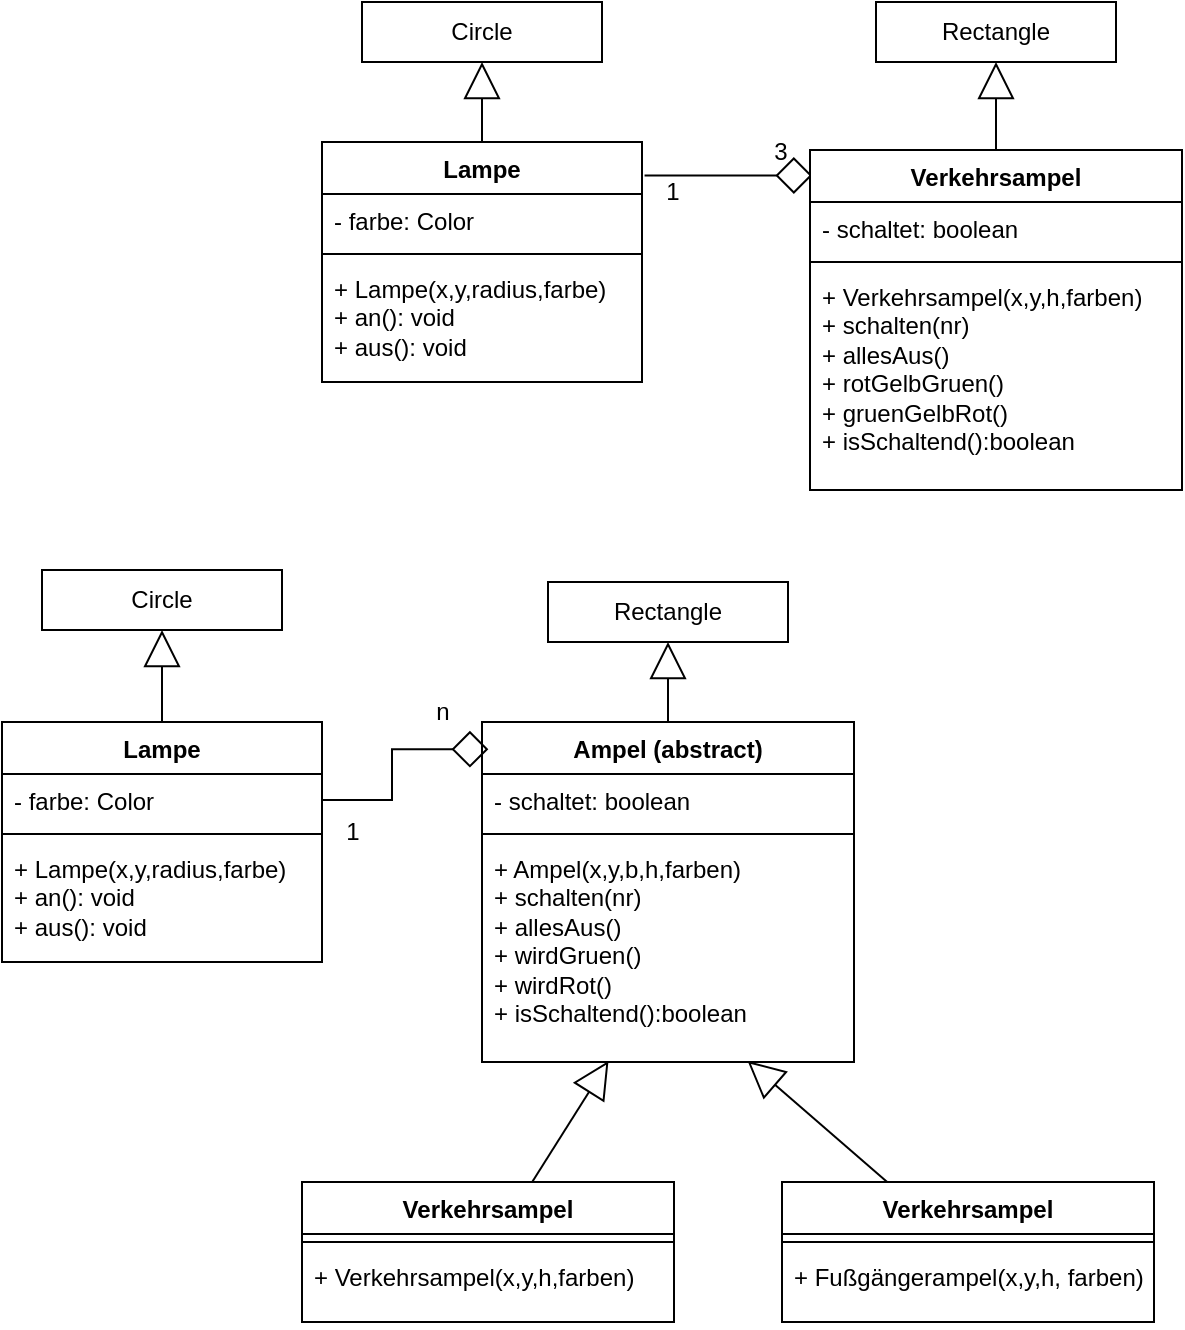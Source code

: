 <mxfile version="24.7.8">
  <diagram name="Seite-1" id="z6wTtBCh7NXx58Hlxl3K">
    <mxGraphModel dx="1050" dy="621" grid="1" gridSize="10" guides="1" tooltips="1" connect="1" arrows="1" fold="1" page="1" pageScale="1" pageWidth="827" pageHeight="1169" math="0" shadow="0">
      <root>
        <mxCell id="0" />
        <mxCell id="1" parent="0" />
        <mxCell id="4R28J3MM1DJTVRBlOuDF-10" value="Circle" style="rounded=0;whiteSpace=wrap;html=1;" parent="1" vertex="1">
          <mxGeometry x="210" y="40" width="120" height="30" as="geometry" />
        </mxCell>
        <mxCell id="NXsVukzLSNer_sT8EOo0-5" style="rounded=0;orthogonalLoop=1;jettySize=auto;html=1;endArrow=diamond;endFill=0;endSize=16;entryX=0.006;entryY=0.075;entryDx=0;entryDy=0;entryPerimeter=0;edgeStyle=orthogonalEdgeStyle;exitX=1.008;exitY=0.14;exitDx=0;exitDy=0;exitPerimeter=0;" edge="1" parent="1" source="4R28J3MM1DJTVRBlOuDF-11" target="NXsVukzLSNer_sT8EOo0-1">
          <mxGeometry relative="1" as="geometry" />
        </mxCell>
        <mxCell id="4R28J3MM1DJTVRBlOuDF-11" value="Lampe" style="swimlane;fontStyle=1;align=center;verticalAlign=top;childLayout=stackLayout;horizontal=1;startSize=26;horizontalStack=0;resizeParent=1;resizeParentMax=0;resizeLast=0;collapsible=1;marginBottom=0;whiteSpace=wrap;html=1;" parent="1" vertex="1">
          <mxGeometry x="190" y="110" width="160" height="120" as="geometry" />
        </mxCell>
        <mxCell id="4R28J3MM1DJTVRBlOuDF-12" value="- farbe: Color" style="text;strokeColor=none;fillColor=none;align=left;verticalAlign=top;spacingLeft=4;spacingRight=4;overflow=hidden;rotatable=0;points=[[0,0.5],[1,0.5]];portConstraint=eastwest;whiteSpace=wrap;html=1;" parent="4R28J3MM1DJTVRBlOuDF-11" vertex="1">
          <mxGeometry y="26" width="160" height="26" as="geometry" />
        </mxCell>
        <mxCell id="4R28J3MM1DJTVRBlOuDF-13" value="" style="line;strokeWidth=1;fillColor=none;align=left;verticalAlign=middle;spacingTop=-1;spacingLeft=3;spacingRight=3;rotatable=0;labelPosition=right;points=[];portConstraint=eastwest;strokeColor=inherit;" parent="4R28J3MM1DJTVRBlOuDF-11" vertex="1">
          <mxGeometry y="52" width="160" height="8" as="geometry" />
        </mxCell>
        <mxCell id="4R28J3MM1DJTVRBlOuDF-14" value="&lt;div&gt;+ Lampe(x,y,radius,farbe)&lt;/div&gt;+ an(): void&lt;div&gt;+ aus(): void&lt;/div&gt;" style="text;strokeColor=none;fillColor=none;align=left;verticalAlign=top;spacingLeft=4;spacingRight=4;overflow=hidden;rotatable=0;points=[[0,0.5],[1,0.5]];portConstraint=eastwest;whiteSpace=wrap;html=1;" parent="4R28J3MM1DJTVRBlOuDF-11" vertex="1">
          <mxGeometry y="60" width="160" height="60" as="geometry" />
        </mxCell>
        <mxCell id="4R28J3MM1DJTVRBlOuDF-15" style="edgeStyle=orthogonalEdgeStyle;rounded=0;orthogonalLoop=1;jettySize=auto;html=1;entryX=0.5;entryY=1;entryDx=0;entryDy=0;endArrow=block;endFill=0;startSize=16;endSize=16;" parent="1" source="4R28J3MM1DJTVRBlOuDF-11" target="4R28J3MM1DJTVRBlOuDF-10" edge="1">
          <mxGeometry relative="1" as="geometry" />
        </mxCell>
        <mxCell id="NXsVukzLSNer_sT8EOo0-9" style="edgeStyle=orthogonalEdgeStyle;rounded=0;orthogonalLoop=1;jettySize=auto;html=1;entryX=0.5;entryY=1;entryDx=0;entryDy=0;endArrow=block;endFill=0;endSize=16;" edge="1" parent="1" source="NXsVukzLSNer_sT8EOo0-1" target="NXsVukzLSNer_sT8EOo0-8">
          <mxGeometry relative="1" as="geometry" />
        </mxCell>
        <mxCell id="NXsVukzLSNer_sT8EOo0-1" value="Verkehrsampel" style="swimlane;fontStyle=1;align=center;verticalAlign=top;childLayout=stackLayout;horizontal=1;startSize=26;horizontalStack=0;resizeParent=1;resizeParentMax=0;resizeLast=0;collapsible=1;marginBottom=0;whiteSpace=wrap;html=1;" vertex="1" parent="1">
          <mxGeometry x="434" y="114" width="186" height="170" as="geometry" />
        </mxCell>
        <mxCell id="NXsVukzLSNer_sT8EOo0-2" value="- schaltet: boolean" style="text;strokeColor=none;fillColor=none;align=left;verticalAlign=top;spacingLeft=4;spacingRight=4;overflow=hidden;rotatable=0;points=[[0,0.5],[1,0.5]];portConstraint=eastwest;whiteSpace=wrap;html=1;" vertex="1" parent="NXsVukzLSNer_sT8EOo0-1">
          <mxGeometry y="26" width="186" height="26" as="geometry" />
        </mxCell>
        <mxCell id="NXsVukzLSNer_sT8EOo0-3" value="" style="line;strokeWidth=1;fillColor=none;align=left;verticalAlign=middle;spacingTop=-1;spacingLeft=3;spacingRight=3;rotatable=0;labelPosition=right;points=[];portConstraint=eastwest;strokeColor=inherit;" vertex="1" parent="NXsVukzLSNer_sT8EOo0-1">
          <mxGeometry y="52" width="186" height="8" as="geometry" />
        </mxCell>
        <mxCell id="NXsVukzLSNer_sT8EOo0-4" value="&lt;div&gt;+ Verkehrsampel(x,y,h,farben)&lt;/div&gt;+ schalten(nr)&lt;div&gt;+ allesAus()&lt;/div&gt;&lt;div&gt;+ rotGelbGruen()&lt;/div&gt;&lt;div&gt;+ gruenGelbRot()&lt;/div&gt;&lt;div&gt;+ isSchaltend():boolean&lt;/div&gt;" style="text;strokeColor=none;fillColor=none;align=left;verticalAlign=top;spacingLeft=4;spacingRight=4;overflow=hidden;rotatable=0;points=[[0,0.5],[1,0.5]];portConstraint=eastwest;whiteSpace=wrap;html=1;" vertex="1" parent="NXsVukzLSNer_sT8EOo0-1">
          <mxGeometry y="60" width="186" height="110" as="geometry" />
        </mxCell>
        <mxCell id="NXsVukzLSNer_sT8EOo0-6" value="1" style="text;html=1;align=center;verticalAlign=middle;resizable=0;points=[];autosize=1;strokeColor=none;fillColor=none;" vertex="1" parent="1">
          <mxGeometry x="350" y="120" width="30" height="30" as="geometry" />
        </mxCell>
        <mxCell id="NXsVukzLSNer_sT8EOo0-7" value="3" style="text;html=1;align=center;verticalAlign=middle;resizable=0;points=[];autosize=1;strokeColor=none;fillColor=none;" vertex="1" parent="1">
          <mxGeometry x="404" y="100" width="30" height="30" as="geometry" />
        </mxCell>
        <mxCell id="NXsVukzLSNer_sT8EOo0-8" value="Rectangle" style="rounded=0;whiteSpace=wrap;html=1;" vertex="1" parent="1">
          <mxGeometry x="467" y="40" width="120" height="30" as="geometry" />
        </mxCell>
        <mxCell id="NXsVukzLSNer_sT8EOo0-36" style="edgeStyle=orthogonalEdgeStyle;rounded=0;orthogonalLoop=1;jettySize=auto;html=1;strokeColor=default;align=center;verticalAlign=middle;fontFamily=Helvetica;fontSize=11;fontColor=default;labelBackgroundColor=default;endArrow=block;endFill=0;endSize=16;" edge="1" parent="1" source="NXsVukzLSNer_sT8EOo0-11" target="NXsVukzLSNer_sT8EOo0-33">
          <mxGeometry relative="1" as="geometry" />
        </mxCell>
        <mxCell id="NXsVukzLSNer_sT8EOo0-11" value="Ampel (abstract)" style="swimlane;fontStyle=1;align=center;verticalAlign=top;childLayout=stackLayout;horizontal=1;startSize=26;horizontalStack=0;resizeParent=1;resizeParentMax=0;resizeLast=0;collapsible=1;marginBottom=0;whiteSpace=wrap;html=1;" vertex="1" parent="1">
          <mxGeometry x="270" y="400" width="186" height="170" as="geometry" />
        </mxCell>
        <mxCell id="NXsVukzLSNer_sT8EOo0-12" value="- schaltet: boolean" style="text;strokeColor=none;fillColor=none;align=left;verticalAlign=top;spacingLeft=4;spacingRight=4;overflow=hidden;rotatable=0;points=[[0,0.5],[1,0.5]];portConstraint=eastwest;whiteSpace=wrap;html=1;" vertex="1" parent="NXsVukzLSNer_sT8EOo0-11">
          <mxGeometry y="26" width="186" height="26" as="geometry" />
        </mxCell>
        <mxCell id="NXsVukzLSNer_sT8EOo0-13" value="" style="line;strokeWidth=1;fillColor=none;align=left;verticalAlign=middle;spacingTop=-1;spacingLeft=3;spacingRight=3;rotatable=0;labelPosition=right;points=[];portConstraint=eastwest;strokeColor=inherit;" vertex="1" parent="NXsVukzLSNer_sT8EOo0-11">
          <mxGeometry y="52" width="186" height="8" as="geometry" />
        </mxCell>
        <mxCell id="NXsVukzLSNer_sT8EOo0-14" value="&lt;div&gt;+ Ampel(x,y,b,h,farben)&lt;/div&gt;+ schalten(nr)&lt;div&gt;+ allesAus()&lt;/div&gt;&lt;div&gt;+ wirdGruen()&lt;/div&gt;&lt;div&gt;+ wirdRot()&lt;/div&gt;&lt;div&gt;+ isSchaltend():boolean&lt;/div&gt;" style="text;strokeColor=none;fillColor=none;align=left;verticalAlign=top;spacingLeft=4;spacingRight=4;overflow=hidden;rotatable=0;points=[[0,0.5],[1,0.5]];portConstraint=eastwest;whiteSpace=wrap;html=1;" vertex="1" parent="NXsVukzLSNer_sT8EOo0-11">
          <mxGeometry y="60" width="186" height="110" as="geometry" />
        </mxCell>
        <mxCell id="NXsVukzLSNer_sT8EOo0-35" style="edgeStyle=orthogonalEdgeStyle;rounded=0;orthogonalLoop=1;jettySize=auto;html=1;entryX=0.5;entryY=1;entryDx=0;entryDy=0;strokeColor=default;align=center;verticalAlign=middle;fontFamily=Helvetica;fontSize=11;fontColor=default;labelBackgroundColor=default;endArrow=block;endFill=0;endSize=16;" edge="1" parent="1" source="NXsVukzLSNer_sT8EOo0-15" target="NXsVukzLSNer_sT8EOo0-32">
          <mxGeometry relative="1" as="geometry" />
        </mxCell>
        <mxCell id="NXsVukzLSNer_sT8EOo0-15" value="Lampe" style="swimlane;fontStyle=1;align=center;verticalAlign=top;childLayout=stackLayout;horizontal=1;startSize=26;horizontalStack=0;resizeParent=1;resizeParentMax=0;resizeLast=0;collapsible=1;marginBottom=0;whiteSpace=wrap;html=1;" vertex="1" parent="1">
          <mxGeometry x="30" y="400" width="160" height="120" as="geometry" />
        </mxCell>
        <mxCell id="NXsVukzLSNer_sT8EOo0-16" value="- farbe: Color" style="text;strokeColor=none;fillColor=none;align=left;verticalAlign=top;spacingLeft=4;spacingRight=4;overflow=hidden;rotatable=0;points=[[0,0.5],[1,0.5]];portConstraint=eastwest;whiteSpace=wrap;html=1;" vertex="1" parent="NXsVukzLSNer_sT8EOo0-15">
          <mxGeometry y="26" width="160" height="26" as="geometry" />
        </mxCell>
        <mxCell id="NXsVukzLSNer_sT8EOo0-17" value="" style="line;strokeWidth=1;fillColor=none;align=left;verticalAlign=middle;spacingTop=-1;spacingLeft=3;spacingRight=3;rotatable=0;labelPosition=right;points=[];portConstraint=eastwest;strokeColor=inherit;" vertex="1" parent="NXsVukzLSNer_sT8EOo0-15">
          <mxGeometry y="52" width="160" height="8" as="geometry" />
        </mxCell>
        <mxCell id="NXsVukzLSNer_sT8EOo0-18" value="&lt;div&gt;+ Lampe(x,y,radius,farbe)&lt;/div&gt;+ an(): void&lt;div&gt;+ aus(): void&lt;/div&gt;" style="text;strokeColor=none;fillColor=none;align=left;verticalAlign=top;spacingLeft=4;spacingRight=4;overflow=hidden;rotatable=0;points=[[0,0.5],[1,0.5]];portConstraint=eastwest;whiteSpace=wrap;html=1;" vertex="1" parent="NXsVukzLSNer_sT8EOo0-15">
          <mxGeometry y="60" width="160" height="60" as="geometry" />
        </mxCell>
        <mxCell id="NXsVukzLSNer_sT8EOo0-20" style="edgeStyle=orthogonalEdgeStyle;rounded=0;orthogonalLoop=1;jettySize=auto;html=1;entryX=0.017;entryY=0.08;entryDx=0;entryDy=0;entryPerimeter=0;endArrow=diamond;endFill=0;endSize=16;" edge="1" parent="1" source="NXsVukzLSNer_sT8EOo0-16" target="NXsVukzLSNer_sT8EOo0-11">
          <mxGeometry relative="1" as="geometry" />
        </mxCell>
        <mxCell id="NXsVukzLSNer_sT8EOo0-21" value="1" style="text;html=1;align=center;verticalAlign=middle;resizable=0;points=[];autosize=1;strokeColor=none;fillColor=none;" vertex="1" parent="1">
          <mxGeometry x="190" y="440" width="30" height="30" as="geometry" />
        </mxCell>
        <mxCell id="NXsVukzLSNer_sT8EOo0-22" value="n" style="text;html=1;align=center;verticalAlign=middle;resizable=0;points=[];autosize=1;strokeColor=none;fillColor=none;" vertex="1" parent="1">
          <mxGeometry x="235" y="380" width="30" height="30" as="geometry" />
        </mxCell>
        <mxCell id="NXsVukzLSNer_sT8EOo0-23" value="Verkehrsampel" style="swimlane;fontStyle=1;align=center;verticalAlign=top;childLayout=stackLayout;horizontal=1;startSize=26;horizontalStack=0;resizeParent=1;resizeParentMax=0;resizeLast=0;collapsible=1;marginBottom=0;whiteSpace=wrap;html=1;" vertex="1" parent="1">
          <mxGeometry x="180" y="630" width="186" height="70" as="geometry" />
        </mxCell>
        <mxCell id="NXsVukzLSNer_sT8EOo0-25" value="" style="line;strokeWidth=1;fillColor=none;align=left;verticalAlign=middle;spacingTop=-1;spacingLeft=3;spacingRight=3;rotatable=0;labelPosition=right;points=[];portConstraint=eastwest;strokeColor=inherit;" vertex="1" parent="NXsVukzLSNer_sT8EOo0-23">
          <mxGeometry y="26" width="186" height="8" as="geometry" />
        </mxCell>
        <mxCell id="NXsVukzLSNer_sT8EOo0-26" value="&lt;div&gt;+ Verkehrsampel(x,y,h,farben)&lt;/div&gt;" style="text;strokeColor=none;fillColor=none;align=left;verticalAlign=top;spacingLeft=4;spacingRight=4;overflow=hidden;rotatable=0;points=[[0,0.5],[1,0.5]];portConstraint=eastwest;whiteSpace=wrap;html=1;" vertex="1" parent="NXsVukzLSNer_sT8EOo0-23">
          <mxGeometry y="34" width="186" height="36" as="geometry" />
        </mxCell>
        <mxCell id="NXsVukzLSNer_sT8EOo0-27" style="rounded=0;orthogonalLoop=1;jettySize=auto;html=1;entryX=0.34;entryY=0.996;entryDx=0;entryDy=0;entryPerimeter=0;endArrow=block;endFill=0;endSize=16;" edge="1" parent="1" source="NXsVukzLSNer_sT8EOo0-23" target="NXsVukzLSNer_sT8EOo0-14">
          <mxGeometry relative="1" as="geometry" />
        </mxCell>
        <mxCell id="NXsVukzLSNer_sT8EOo0-28" value="Verkehrsampel" style="swimlane;fontStyle=1;align=center;verticalAlign=top;childLayout=stackLayout;horizontal=1;startSize=26;horizontalStack=0;resizeParent=1;resizeParentMax=0;resizeLast=0;collapsible=1;marginBottom=0;whiteSpace=wrap;html=1;" vertex="1" parent="1">
          <mxGeometry x="420" y="630" width="186" height="70" as="geometry" />
        </mxCell>
        <mxCell id="NXsVukzLSNer_sT8EOo0-29" value="" style="line;strokeWidth=1;fillColor=none;align=left;verticalAlign=middle;spacingTop=-1;spacingLeft=3;spacingRight=3;rotatable=0;labelPosition=right;points=[];portConstraint=eastwest;strokeColor=inherit;" vertex="1" parent="NXsVukzLSNer_sT8EOo0-28">
          <mxGeometry y="26" width="186" height="8" as="geometry" />
        </mxCell>
        <mxCell id="NXsVukzLSNer_sT8EOo0-30" value="&lt;div&gt;+ Fußgängerampel(x,y,h, farben)&lt;/div&gt;" style="text;strokeColor=none;fillColor=none;align=left;verticalAlign=top;spacingLeft=4;spacingRight=4;overflow=hidden;rotatable=0;points=[[0,0.5],[1,0.5]];portConstraint=eastwest;whiteSpace=wrap;html=1;" vertex="1" parent="NXsVukzLSNer_sT8EOo0-28">
          <mxGeometry y="34" width="186" height="36" as="geometry" />
        </mxCell>
        <mxCell id="NXsVukzLSNer_sT8EOo0-31" style="rounded=0;orthogonalLoop=1;jettySize=auto;html=1;entryX=0.714;entryY=0.996;entryDx=0;entryDy=0;entryPerimeter=0;endArrow=block;endFill=0;endSize=16;" edge="1" parent="1" source="NXsVukzLSNer_sT8EOo0-28" target="NXsVukzLSNer_sT8EOo0-14">
          <mxGeometry relative="1" as="geometry" />
        </mxCell>
        <mxCell id="NXsVukzLSNer_sT8EOo0-32" value="Circle" style="rounded=0;whiteSpace=wrap;html=1;" vertex="1" parent="1">
          <mxGeometry x="50" y="324" width="120" height="30" as="geometry" />
        </mxCell>
        <mxCell id="NXsVukzLSNer_sT8EOo0-33" value="Rectangle" style="rounded=0;whiteSpace=wrap;html=1;" vertex="1" parent="1">
          <mxGeometry x="303" y="330" width="120" height="30" as="geometry" />
        </mxCell>
      </root>
    </mxGraphModel>
  </diagram>
</mxfile>
